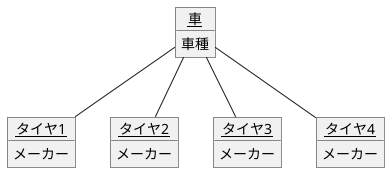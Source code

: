 @startuml オブジェクト図

object "<u>車</u>" as car {
  車種
}

object "<u>タイヤ1</u>" as taiya1 {
  メーカー
}

object "<u>タイヤ2</u>" as taiya2 {
  メーカー
}

object "<u>タイヤ3</u>" as taiya3 {
  メーカー
}

object "<u>タイヤ4</u>" as taiya4 {
  メーカー
}

car -- taiya1
car -- taiya2
car -- taiya3
car -- taiya4

@enduml
